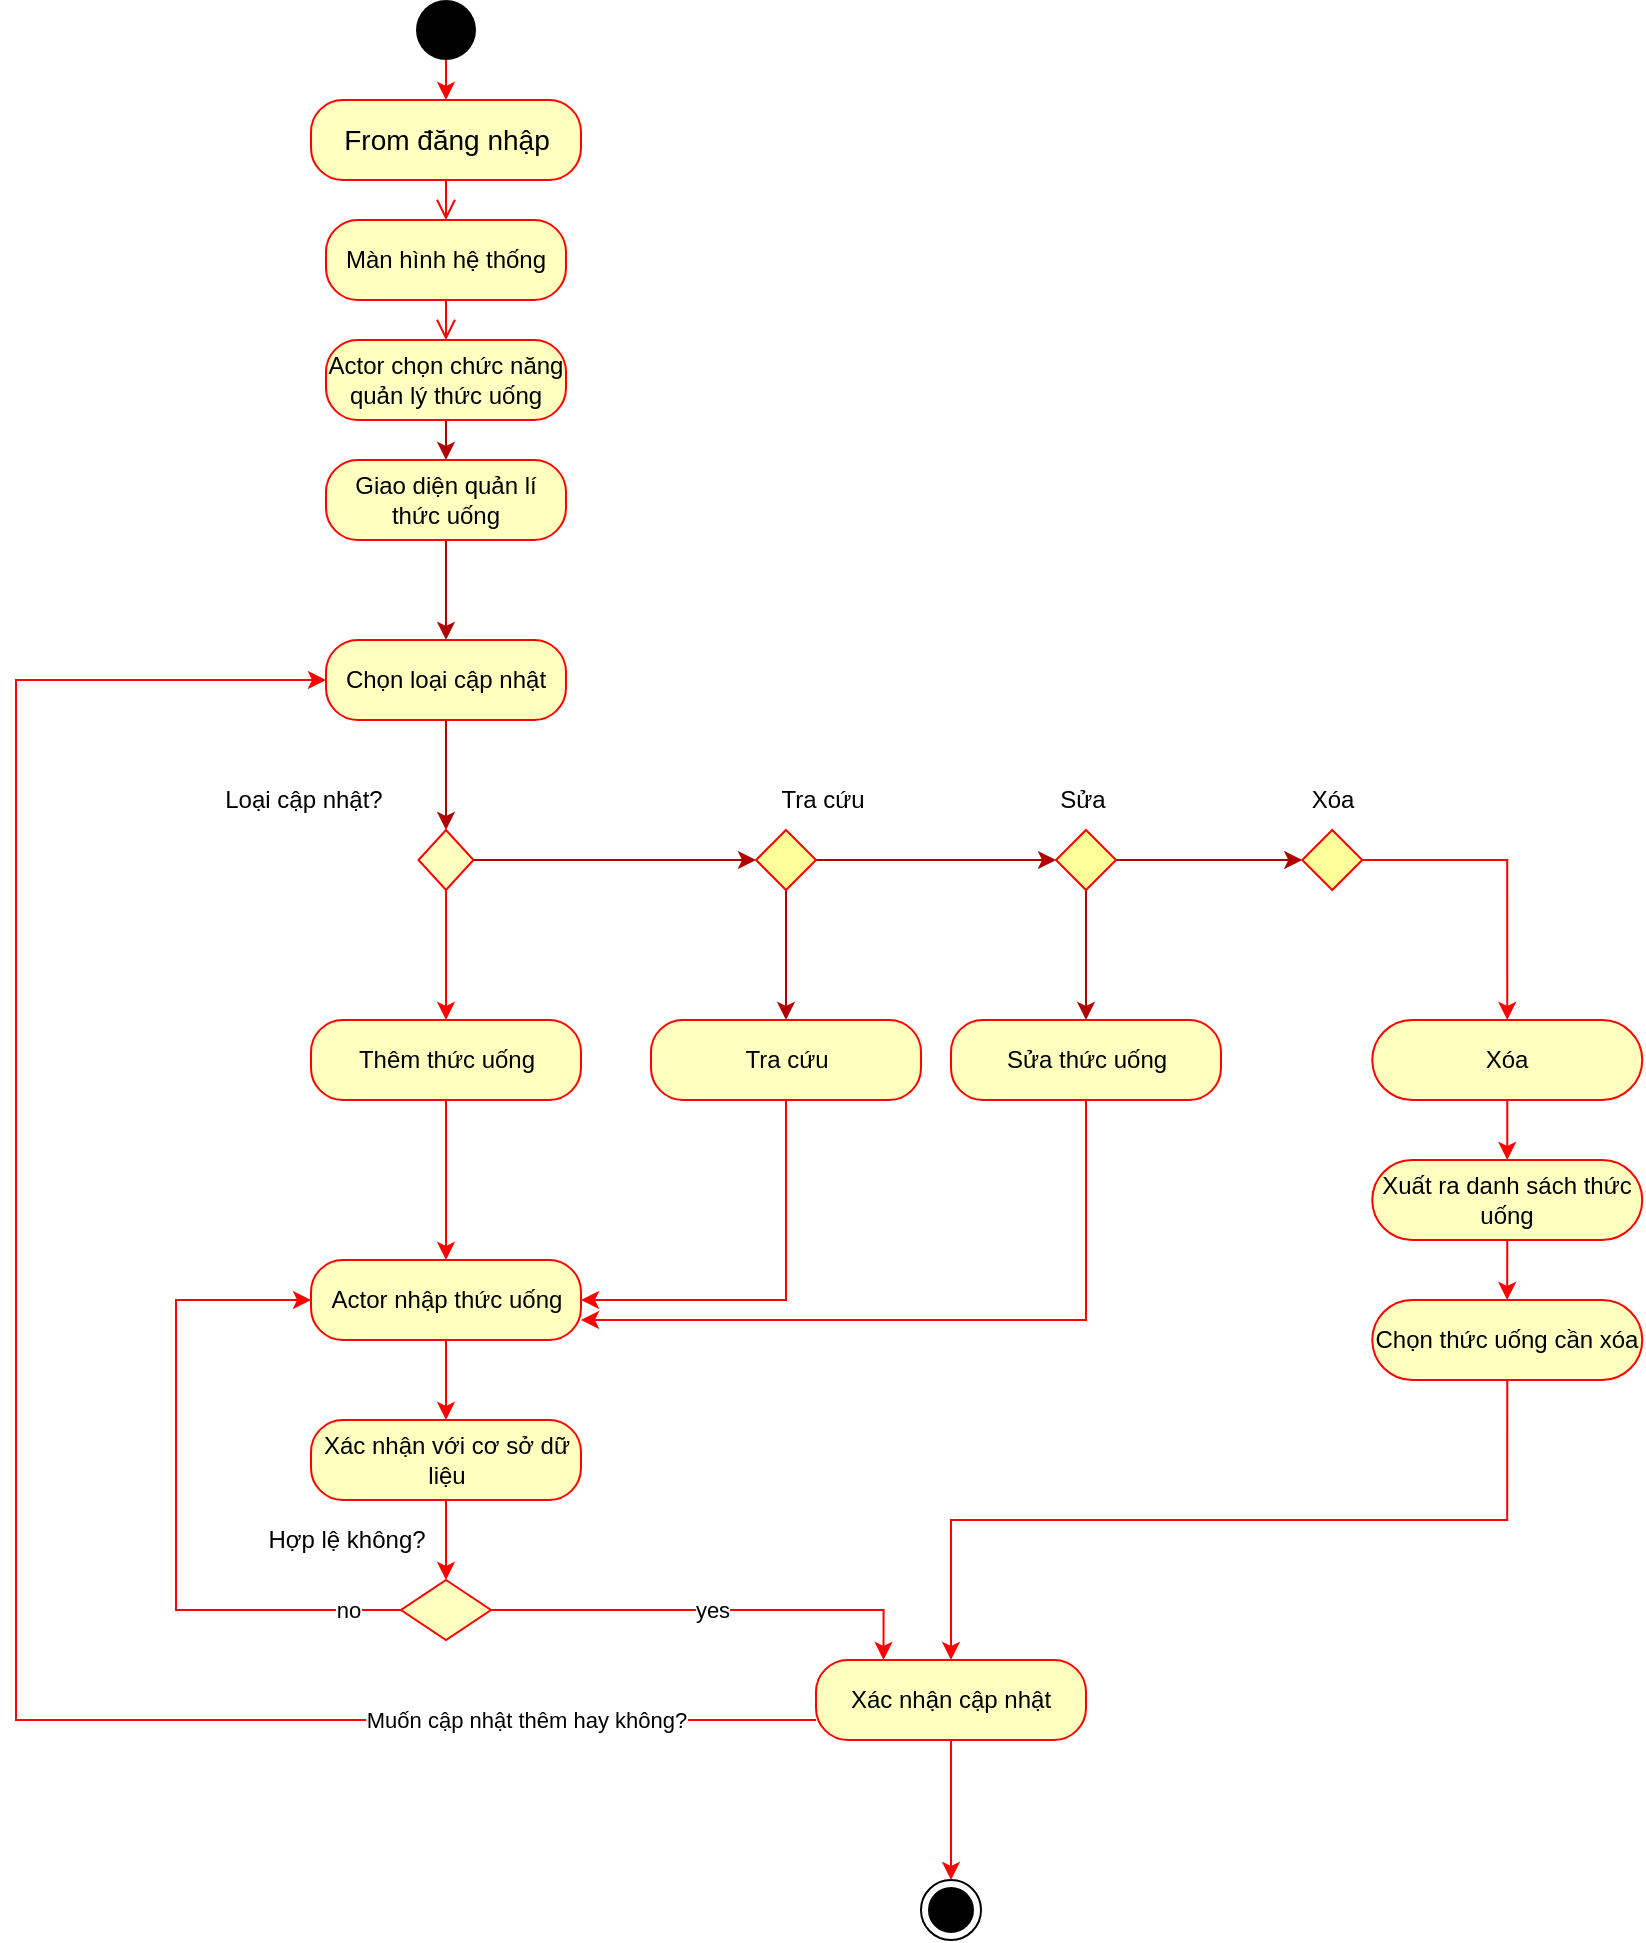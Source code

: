 <mxfile version="13.10.4" type="github">
  <diagram id="7cJANgdU671tOvLhNtAO" name="Page-1">
    <mxGraphModel dx="1277" dy="620" grid="1" gridSize="10" guides="1" tooltips="1" connect="1" arrows="1" fold="1" page="1" pageScale="1" pageWidth="3300" pageHeight="4681" math="0" shadow="0">
      <root>
        <mxCell id="0" />
        <mxCell id="1" parent="0" />
        <mxCell id="1ayJa7Qape15tpyrgr-V-1" value="" style="ellipse;html=1;shape=endState;fillColor=#000000;strokeColor=#000000;" parent="1" vertex="1">
          <mxGeometry x="1772.5" y="2270" width="30" height="30" as="geometry" />
        </mxCell>
        <mxCell id="1ayJa7Qape15tpyrgr-V-2" style="edgeStyle=none;rounded=0;orthogonalLoop=1;jettySize=auto;html=1;exitX=0.5;exitY=1;exitDx=0;exitDy=0;entryX=0.5;entryY=0;entryDx=0;entryDy=0;strokeWidth=1;fillColor=#f0a30a;strokeColor=#FF0000;" parent="1" source="1ayJa7Qape15tpyrgr-V-3" target="1ayJa7Qape15tpyrgr-V-4" edge="1">
          <mxGeometry relative="1" as="geometry" />
        </mxCell>
        <mxCell id="1ayJa7Qape15tpyrgr-V-3" value="" style="ellipse;fillColor=#000000;strokeColor=none;" parent="1" vertex="1">
          <mxGeometry x="1520" y="1330" width="30" height="30" as="geometry" />
        </mxCell>
        <mxCell id="1ayJa7Qape15tpyrgr-V-4" value="&lt;span style=&quot;font-size: 14px&quot;&gt;From đăng nhập&lt;/span&gt;" style="rounded=1;whiteSpace=wrap;html=1;arcSize=40;fontColor=#000000;fillColor=#ffffc0;strokeColor=#ff0000;" parent="1" vertex="1">
          <mxGeometry x="1467.5" y="1380" width="135" height="40" as="geometry" />
        </mxCell>
        <mxCell id="1ayJa7Qape15tpyrgr-V-5" value="" style="edgeStyle=orthogonalEdgeStyle;html=1;verticalAlign=bottom;endArrow=open;endSize=8;strokeColor=#ff0000;entryX=0.5;entryY=0;entryDx=0;entryDy=0;" parent="1" source="1ayJa7Qape15tpyrgr-V-4" target="1ayJa7Qape15tpyrgr-V-6" edge="1">
          <mxGeometry relative="1" as="geometry">
            <mxPoint x="1535" y="1370" as="targetPoint" />
          </mxGeometry>
        </mxCell>
        <mxCell id="1ayJa7Qape15tpyrgr-V-6" value="Màn hình hệ thống" style="rounded=1;whiteSpace=wrap;html=1;arcSize=40;fontColor=#000000;fillColor=#ffffc0;strokeColor=#ff0000;" parent="1" vertex="1">
          <mxGeometry x="1475" y="1440" width="120" height="40" as="geometry" />
        </mxCell>
        <mxCell id="1ayJa7Qape15tpyrgr-V-7" value="" style="edgeStyle=orthogonalEdgeStyle;html=1;verticalAlign=bottom;endArrow=open;endSize=8;strokeColor=#ff0000;entryX=0.5;entryY=0;entryDx=0;entryDy=0;" parent="1" source="1ayJa7Qape15tpyrgr-V-6" target="1ayJa7Qape15tpyrgr-V-13" edge="1">
          <mxGeometry relative="1" as="geometry">
            <mxPoint x="1535" y="1470" as="targetPoint" />
          </mxGeometry>
        </mxCell>
        <mxCell id="1ayJa7Qape15tpyrgr-V-8" style="edgeStyle=orthogonalEdgeStyle;rounded=0;orthogonalLoop=1;jettySize=auto;html=1;exitX=0.5;exitY=1;exitDx=0;exitDy=0;entryX=0.5;entryY=0;entryDx=0;entryDy=0;fillColor=#e51400;strokeColor=#B20000;" parent="1" source="1ayJa7Qape15tpyrgr-V-9" target="1ayJa7Qape15tpyrgr-V-15" edge="1">
          <mxGeometry relative="1" as="geometry" />
        </mxCell>
        <mxCell id="1ayJa7Qape15tpyrgr-V-9" value="Giao diện quản lí thức uống" style="rounded=1;whiteSpace=wrap;html=1;arcSize=40;fontColor=#000000;fillColor=#ffffc0;strokeColor=#ff0000;" parent="1" vertex="1">
          <mxGeometry x="1475" y="1560" width="120" height="40" as="geometry" />
        </mxCell>
        <mxCell id="1ayJa7Qape15tpyrgr-V-10" style="edgeStyle=none;rounded=0;orthogonalLoop=1;jettySize=auto;html=1;exitX=0.5;exitY=1;exitDx=0;exitDy=0;strokeColor=#ff0000;" parent="1" source="1ayJa7Qape15tpyrgr-V-11" edge="1">
          <mxGeometry relative="1" as="geometry">
            <mxPoint x="1535" y="1960" as="targetPoint" />
          </mxGeometry>
        </mxCell>
        <mxCell id="1ayJa7Qape15tpyrgr-V-11" value="Thêm thức uống" style="rounded=1;whiteSpace=wrap;html=1;arcSize=40;fontColor=#000000;fillColor=#ffffc0;strokeColor=#ff0000;" parent="1" vertex="1">
          <mxGeometry x="1467.5" y="1840" width="135" height="40" as="geometry" />
        </mxCell>
        <mxCell id="1ayJa7Qape15tpyrgr-V-12" style="edgeStyle=orthogonalEdgeStyle;rounded=0;orthogonalLoop=1;jettySize=auto;html=1;exitX=0.5;exitY=1;exitDx=0;exitDy=0;entryX=0.5;entryY=0;entryDx=0;entryDy=0;fillColor=#e51400;strokeColor=#B20000;" parent="1" source="1ayJa7Qape15tpyrgr-V-13" target="1ayJa7Qape15tpyrgr-V-9" edge="1">
          <mxGeometry relative="1" as="geometry" />
        </mxCell>
        <mxCell id="1ayJa7Qape15tpyrgr-V-13" value="Actor chọn chức năng quản lý thức uống" style="rounded=1;whiteSpace=wrap;html=1;arcSize=40;fontColor=#000000;fillColor=#ffffc0;strokeColor=#ff0000;" parent="1" vertex="1">
          <mxGeometry x="1475" y="1500" width="120" height="40" as="geometry" />
        </mxCell>
        <mxCell id="1ayJa7Qape15tpyrgr-V-14" style="rounded=0;orthogonalLoop=1;jettySize=auto;html=1;exitX=0.5;exitY=1;exitDx=0;exitDy=0;entryX=0.5;entryY=0;entryDx=0;entryDy=0;fillColor=#e51400;strokeColor=#B20000;" parent="1" source="1ayJa7Qape15tpyrgr-V-15" target="1ayJa7Qape15tpyrgr-V-17" edge="1">
          <mxGeometry relative="1" as="geometry" />
        </mxCell>
        <mxCell id="1ayJa7Qape15tpyrgr-V-15" value="Chọn loại cập nhật" style="rounded=1;whiteSpace=wrap;html=1;arcSize=40;fontColor=#000000;fillColor=#ffffc0;strokeColor=#ff0000;" parent="1" vertex="1">
          <mxGeometry x="1475" y="1650" width="120" height="40" as="geometry" />
        </mxCell>
        <mxCell id="1ayJa7Qape15tpyrgr-V-16" style="edgeStyle=orthogonalEdgeStyle;rounded=0;orthogonalLoop=1;jettySize=auto;html=1;exitX=0.5;exitY=1;exitDx=0;exitDy=0;entryX=0.5;entryY=0;entryDx=0;entryDy=0;strokeColor=#ff0000;" parent="1" source="1ayJa7Qape15tpyrgr-V-17" target="1ayJa7Qape15tpyrgr-V-11" edge="1">
          <mxGeometry relative="1" as="geometry" />
        </mxCell>
        <mxCell id="1ayJa7Qape15tpyrgr-V-17" value="" style="rhombus;whiteSpace=wrap;html=1;fillColor=#ffffc0;strokeColor=#ff0000;" parent="1" vertex="1">
          <mxGeometry x="1521.25" y="1745" width="27.5" height="30" as="geometry" />
        </mxCell>
        <mxCell id="1ayJa7Qape15tpyrgr-V-18" value="Loại cập nhật?" style="text;html=1;strokeColor=none;fillColor=none;align=center;verticalAlign=middle;whiteSpace=wrap;rounded=0;" parent="1" vertex="1">
          <mxGeometry x="1415" y="1720" width="97.5" height="20" as="geometry" />
        </mxCell>
        <mxCell id="1ayJa7Qape15tpyrgr-V-19" style="edgeStyle=none;rounded=0;orthogonalLoop=1;jettySize=auto;html=1;exitX=1;exitY=0.5;exitDx=0;exitDy=0;entryX=0;entryY=0.5;entryDx=0;entryDy=0;fillColor=#e51400;strokeColor=#B20000;" parent="1" source="1ayJa7Qape15tpyrgr-V-17" target="1ayJa7Qape15tpyrgr-V-22" edge="1">
          <mxGeometry relative="1" as="geometry">
            <mxPoint x="1583.13" y="1760" as="sourcePoint" />
          </mxGeometry>
        </mxCell>
        <mxCell id="1ayJa7Qape15tpyrgr-V-20" style="edgeStyle=none;rounded=0;orthogonalLoop=1;jettySize=auto;html=1;exitX=1;exitY=0.5;exitDx=0;exitDy=0;entryX=0;entryY=0.5;entryDx=0;entryDy=0;fillColor=#e51400;strokeColor=#B20000;" parent="1" source="1ayJa7Qape15tpyrgr-V-22" target="1ayJa7Qape15tpyrgr-V-25" edge="1">
          <mxGeometry relative="1" as="geometry" />
        </mxCell>
        <mxCell id="1ayJa7Qape15tpyrgr-V-21" style="edgeStyle=none;rounded=0;orthogonalLoop=1;jettySize=auto;html=1;entryX=0.5;entryY=0;entryDx=0;entryDy=0;fillColor=#e51400;strokeColor=#B20000;" parent="1" source="1ayJa7Qape15tpyrgr-V-22" target="1ayJa7Qape15tpyrgr-V-33" edge="1">
          <mxGeometry relative="1" as="geometry" />
        </mxCell>
        <mxCell id="1ayJa7Qape15tpyrgr-V-22" value="" style="rhombus;strokeColor=#FF0000;fillColor=#FFFF99;" parent="1" vertex="1">
          <mxGeometry x="1690" y="1745" width="30" height="30" as="geometry" />
        </mxCell>
        <mxCell id="1ayJa7Qape15tpyrgr-V-23" style="edgeStyle=none;rounded=0;orthogonalLoop=1;jettySize=auto;html=1;exitX=1;exitY=0.5;exitDx=0;exitDy=0;entryX=0;entryY=0.5;entryDx=0;entryDy=0;fillColor=#e51400;strokeColor=#B20000;" parent="1" source="1ayJa7Qape15tpyrgr-V-25" target="1ayJa7Qape15tpyrgr-V-29" edge="1">
          <mxGeometry relative="1" as="geometry" />
        </mxCell>
        <mxCell id="1ayJa7Qape15tpyrgr-V-24" style="edgeStyle=none;rounded=0;orthogonalLoop=1;jettySize=auto;html=1;entryX=0.5;entryY=0;entryDx=0;entryDy=0;fillColor=#e51400;strokeColor=#B20000;" parent="1" source="1ayJa7Qape15tpyrgr-V-25" target="1ayJa7Qape15tpyrgr-V-35" edge="1">
          <mxGeometry relative="1" as="geometry" />
        </mxCell>
        <mxCell id="1ayJa7Qape15tpyrgr-V-25" value="" style="rhombus;strokeColor=#FF0000;fillColor=#FFFF99;" parent="1" vertex="1">
          <mxGeometry x="1840" y="1745" width="30" height="30" as="geometry" />
        </mxCell>
        <mxCell id="1ayJa7Qape15tpyrgr-V-26" value="Tra cứu" style="text;html=1;align=center;verticalAlign=middle;resizable=0;points=[];autosize=1;" parent="1" vertex="1">
          <mxGeometry x="1693.13" y="1720" width="60" height="20" as="geometry" />
        </mxCell>
        <mxCell id="1ayJa7Qape15tpyrgr-V-27" value="Sửa" style="text;html=1;align=center;verticalAlign=middle;resizable=0;points=[];autosize=1;" parent="1" vertex="1">
          <mxGeometry x="1833.13" y="1720" width="40" height="20" as="geometry" />
        </mxCell>
        <mxCell id="1ayJa7Qape15tpyrgr-V-28" style="edgeStyle=orthogonalEdgeStyle;rounded=0;orthogonalLoop=1;jettySize=auto;html=1;exitX=1;exitY=0.5;exitDx=0;exitDy=0;entryX=0.5;entryY=0;entryDx=0;entryDy=0;strokeColor=#ff0000;" parent="1" source="1ayJa7Qape15tpyrgr-V-29" target="1ayJa7Qape15tpyrgr-V-37" edge="1">
          <mxGeometry relative="1" as="geometry" />
        </mxCell>
        <mxCell id="1ayJa7Qape15tpyrgr-V-29" value="" style="rhombus;strokeColor=#FF0000;fillColor=#FFFF99;" parent="1" vertex="1">
          <mxGeometry x="1963.13" y="1745" width="30" height="30" as="geometry" />
        </mxCell>
        <mxCell id="1ayJa7Qape15tpyrgr-V-30" value="Xóa" style="text;html=1;align=center;verticalAlign=middle;resizable=0;points=[];autosize=1;" parent="1" vertex="1">
          <mxGeometry x="1958.13" y="1720" width="40" height="20" as="geometry" />
        </mxCell>
        <mxCell id="1ayJa7Qape15tpyrgr-V-31" style="edgeStyle=orthogonalEdgeStyle;rounded=0;orthogonalLoop=1;jettySize=auto;html=1;exitX=0.5;exitY=1;exitDx=0;exitDy=0;" parent="1" edge="1">
          <mxGeometry relative="1" as="geometry">
            <mxPoint x="1568.13" y="1880" as="sourcePoint" />
            <mxPoint x="1568.13" y="1880" as="targetPoint" />
          </mxGeometry>
        </mxCell>
        <mxCell id="1ayJa7Qape15tpyrgr-V-32" style="edgeStyle=orthogonalEdgeStyle;rounded=0;orthogonalLoop=1;jettySize=auto;html=1;exitX=0.5;exitY=1;exitDx=0;exitDy=0;entryX=1;entryY=0.5;entryDx=0;entryDy=0;strokeColor=#ff0000;" parent="1" source="1ayJa7Qape15tpyrgr-V-33" target="1ayJa7Qape15tpyrgr-V-39" edge="1">
          <mxGeometry relative="1" as="geometry" />
        </mxCell>
        <mxCell id="1ayJa7Qape15tpyrgr-V-33" value="Tra cứu" style="rounded=1;whiteSpace=wrap;html=1;arcSize=40;fontColor=#000000;fillColor=#ffffc0;strokeColor=#ff0000;" parent="1" vertex="1">
          <mxGeometry x="1637.5" y="1840" width="135" height="40" as="geometry" />
        </mxCell>
        <mxCell id="1ayJa7Qape15tpyrgr-V-34" style="edgeStyle=orthogonalEdgeStyle;rounded=0;orthogonalLoop=1;jettySize=auto;html=1;exitX=0.5;exitY=1;exitDx=0;exitDy=0;entryX=1;entryY=0.75;entryDx=0;entryDy=0;strokeColor=#ff0000;" parent="1" source="1ayJa7Qape15tpyrgr-V-35" target="1ayJa7Qape15tpyrgr-V-39" edge="1">
          <mxGeometry relative="1" as="geometry" />
        </mxCell>
        <mxCell id="1ayJa7Qape15tpyrgr-V-35" value="Sửa thức uống" style="rounded=1;whiteSpace=wrap;html=1;arcSize=40;fontColor=#000000;fillColor=#ffffc0;strokeColor=#ff0000;" parent="1" vertex="1">
          <mxGeometry x="1787.5" y="1840" width="135" height="40" as="geometry" />
        </mxCell>
        <mxCell id="1ayJa7Qape15tpyrgr-V-36" style="edgeStyle=orthogonalEdgeStyle;rounded=0;orthogonalLoop=1;jettySize=auto;html=1;exitX=0.5;exitY=1;exitDx=0;exitDy=0;strokeColor=#ff0000;entryX=0.5;entryY=0;entryDx=0;entryDy=0;" parent="1" source="1ayJa7Qape15tpyrgr-V-37" target="1ayJa7Qape15tpyrgr-V-49" edge="1">
          <mxGeometry relative="1" as="geometry">
            <mxPoint x="2066" y="1930" as="targetPoint" />
          </mxGeometry>
        </mxCell>
        <mxCell id="1ayJa7Qape15tpyrgr-V-37" value="Xóa" style="rounded=1;whiteSpace=wrap;html=1;arcSize=50;fontColor=#000000;fillColor=#ffffc0;strokeColor=#ff0000;" parent="1" vertex="1">
          <mxGeometry x="1998.13" y="1840" width="135" height="40" as="geometry" />
        </mxCell>
        <mxCell id="1ayJa7Qape15tpyrgr-V-38" style="edgeStyle=orthogonalEdgeStyle;rounded=0;orthogonalLoop=1;jettySize=auto;html=1;exitX=0.5;exitY=1;exitDx=0;exitDy=0;entryX=0.5;entryY=0;entryDx=0;entryDy=0;strokeColor=#ff0000;" parent="1" source="1ayJa7Qape15tpyrgr-V-39" target="1ayJa7Qape15tpyrgr-V-41" edge="1">
          <mxGeometry relative="1" as="geometry" />
        </mxCell>
        <mxCell id="1ayJa7Qape15tpyrgr-V-39" value="Actor nhập thức uống" style="rounded=1;whiteSpace=wrap;html=1;arcSize=40;fontColor=#000000;fillColor=#ffffc0;strokeColor=#ff0000;" parent="1" vertex="1">
          <mxGeometry x="1467.5" y="1960" width="135" height="40" as="geometry" />
        </mxCell>
        <mxCell id="1ayJa7Qape15tpyrgr-V-40" style="edgeStyle=orthogonalEdgeStyle;rounded=0;orthogonalLoop=1;jettySize=auto;html=1;exitX=0.5;exitY=1;exitDx=0;exitDy=0;strokeColor=#ff0000;" parent="1" source="1ayJa7Qape15tpyrgr-V-41" edge="1">
          <mxGeometry relative="1" as="geometry">
            <mxPoint x="1535" y="2120" as="targetPoint" />
          </mxGeometry>
        </mxCell>
        <mxCell id="1ayJa7Qape15tpyrgr-V-41" value="Xác nhận với cơ sở dữ liệu" style="rounded=1;whiteSpace=wrap;html=1;arcSize=40;fontColor=#000000;fillColor=#ffffc0;strokeColor=#ff0000;" parent="1" vertex="1">
          <mxGeometry x="1467.5" y="2040" width="135" height="40" as="geometry" />
        </mxCell>
        <mxCell id="1ayJa7Qape15tpyrgr-V-42" value="yes" style="edgeStyle=orthogonalEdgeStyle;rounded=0;orthogonalLoop=1;jettySize=auto;html=1;exitX=1;exitY=0.5;exitDx=0;exitDy=0;strokeColor=#ff0000;entryX=0.25;entryY=0;entryDx=0;entryDy=0;" parent="1" source="1ayJa7Qape15tpyrgr-V-44" target="1ayJa7Qape15tpyrgr-V-47" edge="1">
          <mxGeometry relative="1" as="geometry">
            <mxPoint x="1690" y="2135" as="targetPoint" />
          </mxGeometry>
        </mxCell>
        <mxCell id="1ayJa7Qape15tpyrgr-V-43" value="no" style="edgeStyle=orthogonalEdgeStyle;rounded=0;orthogonalLoop=1;jettySize=auto;html=1;exitX=0;exitY=0.5;exitDx=0;exitDy=0;entryX=0;entryY=0.5;entryDx=0;entryDy=0;strokeColor=#ff0000;" parent="1" source="1ayJa7Qape15tpyrgr-V-44" target="1ayJa7Qape15tpyrgr-V-39" edge="1">
          <mxGeometry x="-0.835" relative="1" as="geometry">
            <Array as="points">
              <mxPoint x="1400" y="2135" />
              <mxPoint x="1400" y="1980" />
            </Array>
            <mxPoint x="1" as="offset" />
          </mxGeometry>
        </mxCell>
        <mxCell id="1ayJa7Qape15tpyrgr-V-44" value="" style="rhombus;whiteSpace=wrap;html=1;fillColor=#ffffc0;strokeColor=#ff0000;" parent="1" vertex="1">
          <mxGeometry x="1512.5" y="2120" width="45" height="30" as="geometry" />
        </mxCell>
        <mxCell id="1ayJa7Qape15tpyrgr-V-45" value="Hợp lệ không?" style="text;html=1;align=center;verticalAlign=middle;resizable=0;points=[];autosize=1;" parent="1" vertex="1">
          <mxGeometry x="1440" y="2090" width="90" height="20" as="geometry" />
        </mxCell>
        <mxCell id="bnixoGx7xqGgyzOIZyiN-2" style="edgeStyle=orthogonalEdgeStyle;rounded=0;orthogonalLoop=1;jettySize=auto;html=1;exitX=0.5;exitY=1;exitDx=0;exitDy=0;strokeColor=#FF0000;" parent="1" source="1ayJa7Qape15tpyrgr-V-47" target="1ayJa7Qape15tpyrgr-V-1" edge="1">
          <mxGeometry relative="1" as="geometry" />
        </mxCell>
        <mxCell id="1ayJa7Qape15tpyrgr-V-47" value="Xác nhận cập nhật" style="rounded=1;whiteSpace=wrap;html=1;arcSize=40;fontColor=#000000;fillColor=#ffffc0;strokeColor=#ff0000;" parent="1" vertex="1">
          <mxGeometry x="1720" y="2160" width="135" height="40" as="geometry" />
        </mxCell>
        <mxCell id="1ayJa7Qape15tpyrgr-V-48" style="edgeStyle=orthogonalEdgeStyle;rounded=0;orthogonalLoop=1;jettySize=auto;html=1;exitX=0.5;exitY=1;exitDx=0;exitDy=0;strokeColor=#ff0000;" parent="1" source="1ayJa7Qape15tpyrgr-V-49" target="1ayJa7Qape15tpyrgr-V-51" edge="1">
          <mxGeometry relative="1" as="geometry" />
        </mxCell>
        <mxCell id="1ayJa7Qape15tpyrgr-V-49" value="Xuất ra danh sách thức uống" style="rounded=1;whiteSpace=wrap;html=1;arcSize=50;fontColor=#000000;fillColor=#ffffc0;strokeColor=#ff0000;" parent="1" vertex="1">
          <mxGeometry x="1998.13" y="1910" width="135" height="40" as="geometry" />
        </mxCell>
        <mxCell id="1ayJa7Qape15tpyrgr-V-50" style="edgeStyle=orthogonalEdgeStyle;rounded=0;orthogonalLoop=1;jettySize=auto;html=1;exitX=0.5;exitY=1;exitDx=0;exitDy=0;strokeColor=#ff0000;" parent="1" source="1ayJa7Qape15tpyrgr-V-51" target="1ayJa7Qape15tpyrgr-V-47" edge="1">
          <mxGeometry relative="1" as="geometry" />
        </mxCell>
        <mxCell id="1ayJa7Qape15tpyrgr-V-51" value="&lt;span style=&quot;font-weight: 400&quot;&gt;Chọn thức uống cần xóa&lt;/span&gt;" style="rounded=1;whiteSpace=wrap;html=1;arcSize=50;fontColor=#000000;fillColor=#ffffc0;strokeColor=#ff0000;fontStyle=1" parent="1" vertex="1">
          <mxGeometry x="1998.13" y="1980" width="135" height="40" as="geometry" />
        </mxCell>
        <mxCell id="1ayJa7Qape15tpyrgr-V-53" value="Muốn cập nhật thêm hay không?" style="edgeStyle=orthogonalEdgeStyle;rounded=0;orthogonalLoop=1;jettySize=auto;html=1;entryX=0;entryY=0.5;entryDx=0;entryDy=0;strokeColor=#ff0000;" parent="1" target="1ayJa7Qape15tpyrgr-V-15" edge="1">
          <mxGeometry x="-0.73" relative="1" as="geometry">
            <Array as="points">
              <mxPoint x="1720" y="2190" />
              <mxPoint x="1320" y="2190" />
              <mxPoint x="1320" y="1670" />
            </Array>
            <mxPoint as="offset" />
            <mxPoint x="1720" y="2190" as="sourcePoint" />
          </mxGeometry>
        </mxCell>
      </root>
    </mxGraphModel>
  </diagram>
</mxfile>
